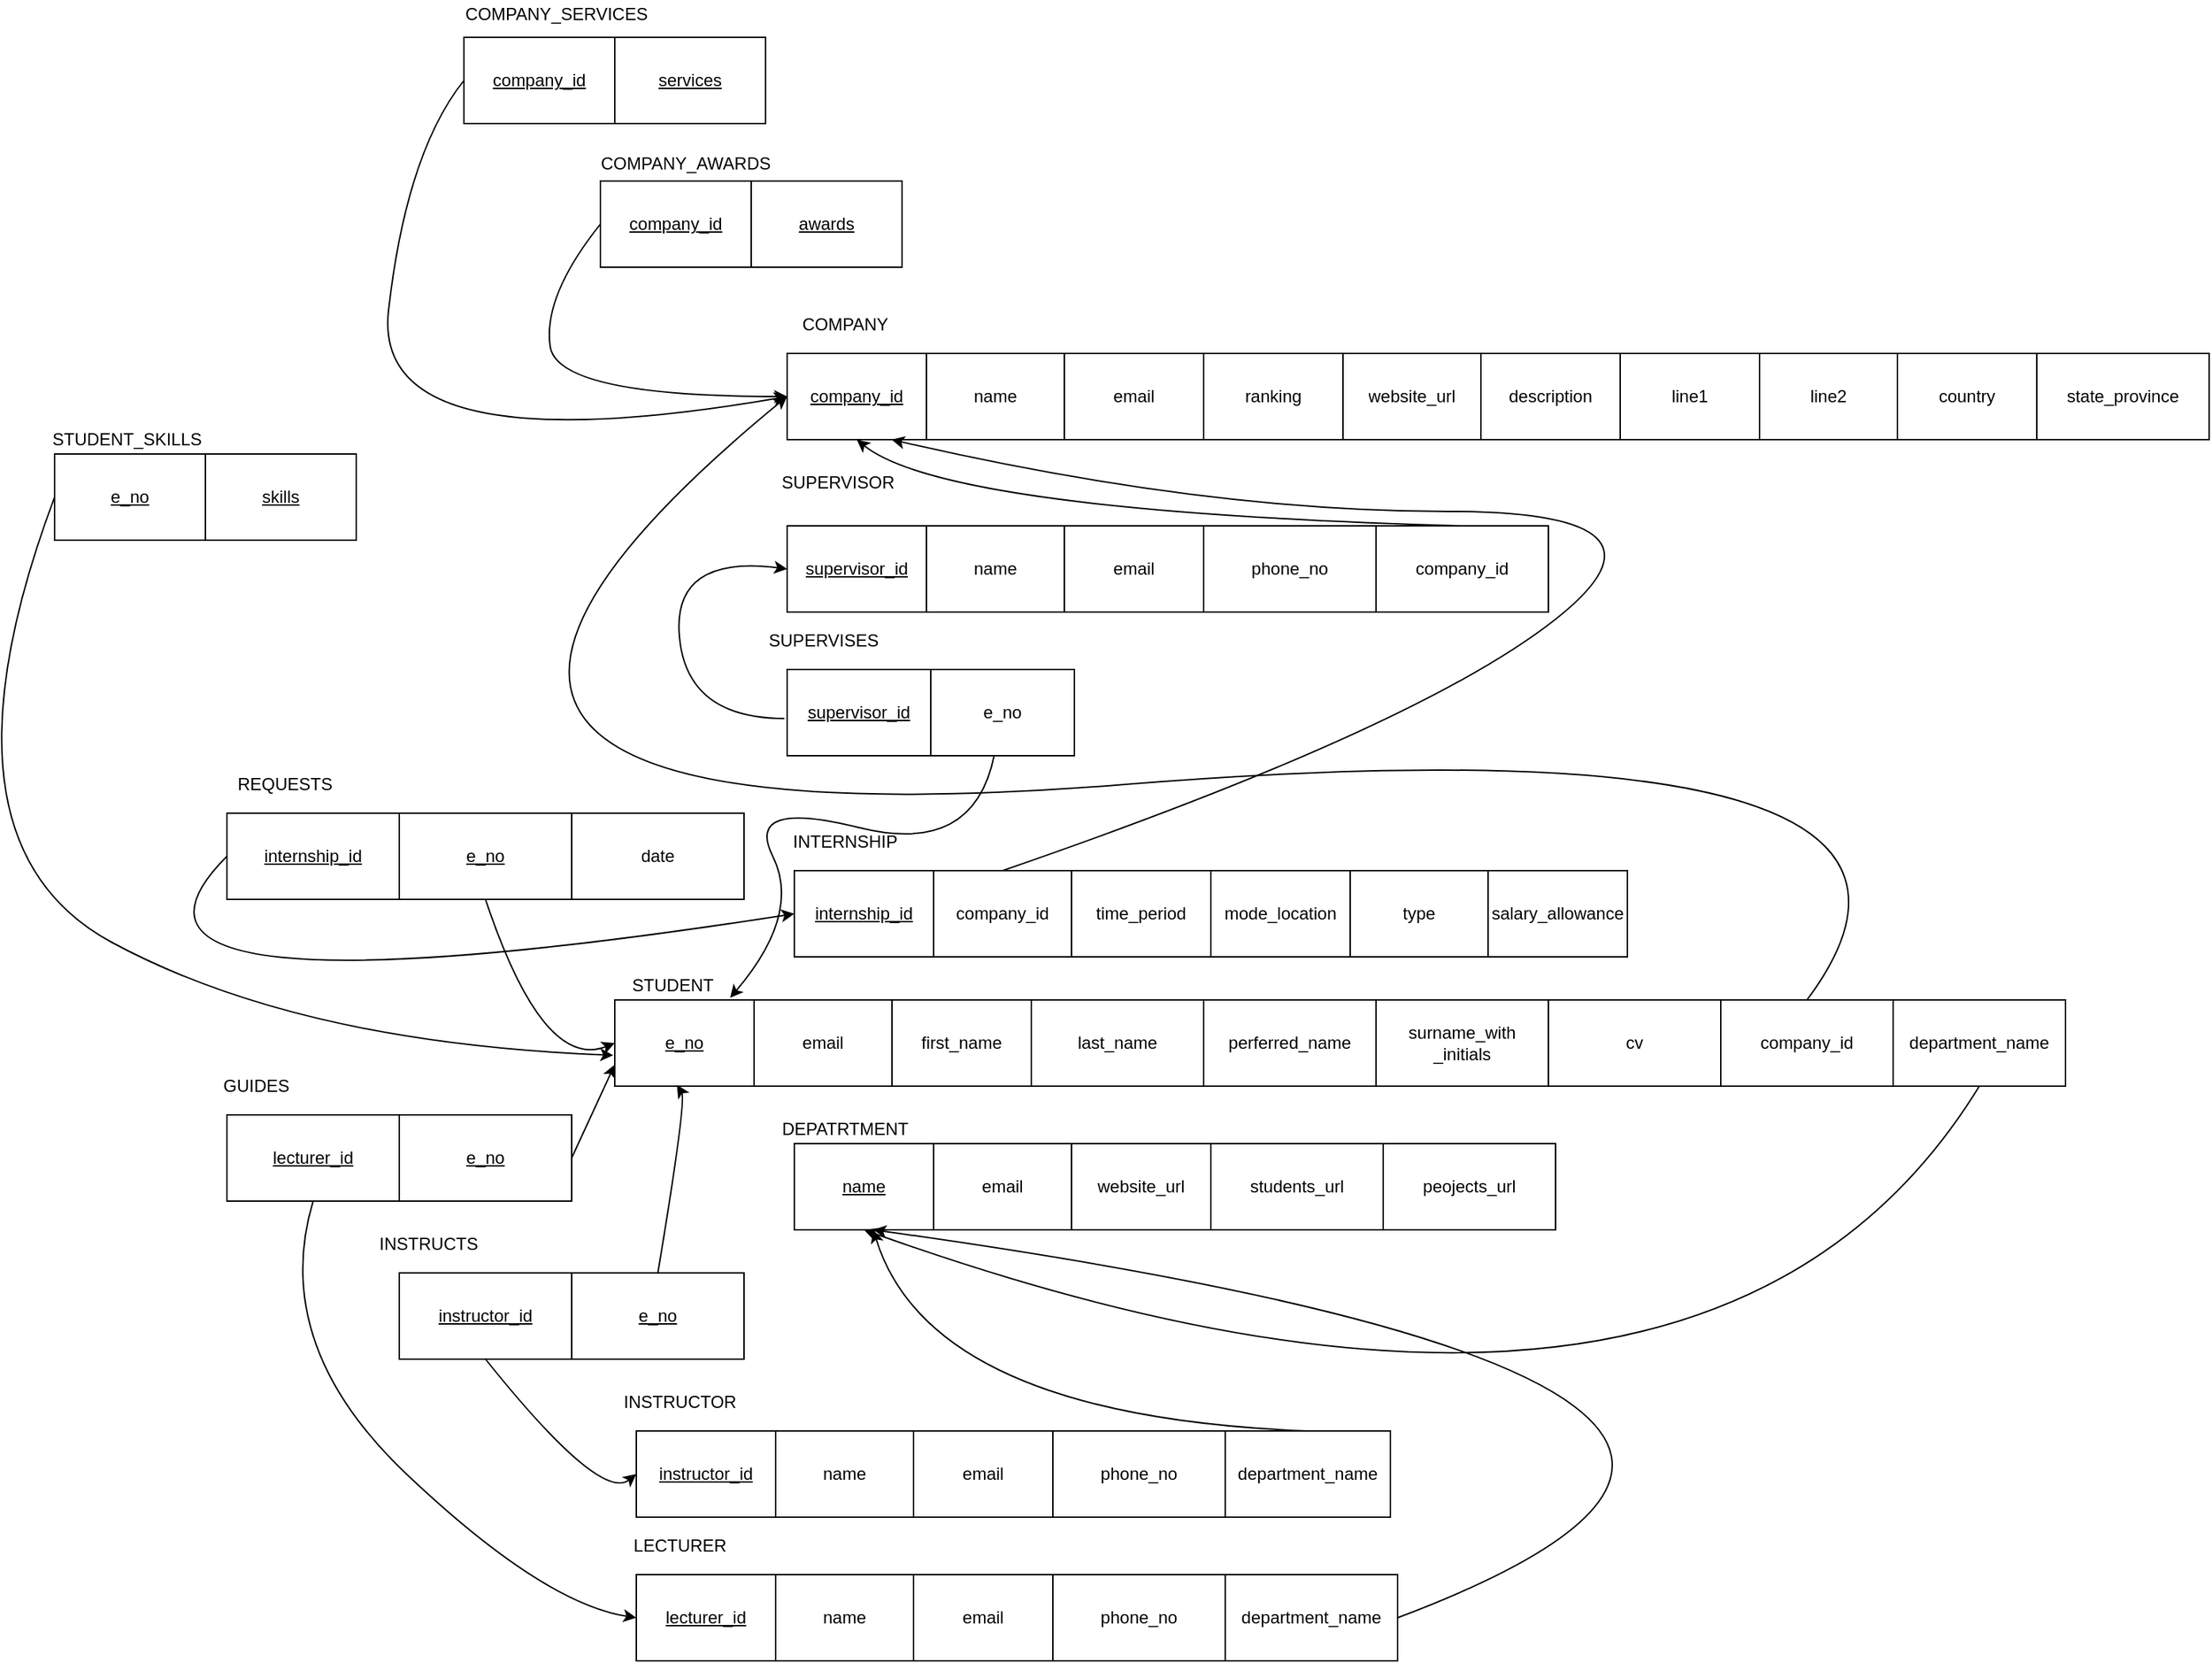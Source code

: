 <mxfile version="16.5.3" type="device"><diagram id="2vSzHOb-DJZTGT7Eplcl" name="Page-1"><mxGraphModel dx="2512" dy="1797" grid="1" gridSize="10" guides="1" tooltips="1" connect="1" arrows="1" fold="1" page="1" pageScale="1" pageWidth="850" pageHeight="1100" math="0" shadow="0"><root><mxCell id="0"/><mxCell id="1" parent="0"/><mxCell id="Qkki0KGhMG0Po0tDVVvY-167" value="" style="shape=table;html=1;whiteSpace=wrap;startSize=0;container=1;collapsible=0;childLayout=tableLayout;movable=1;resizable=1;rotatable=1;deletable=1;editable=1;connectable=1;" parent="1" vertex="1"><mxGeometry x="20" y="50" width="290" height="60" as="geometry"/></mxCell><mxCell id="Qkki0KGhMG0Po0tDVVvY-168" value="" style="shape=tableRow;horizontal=0;startSize=0;swimlaneHead=0;swimlaneBody=0;top=0;left=0;bottom=0;right=0;collapsible=0;dropTarget=0;fillColor=none;points=[[0,0.5],[1,0.5]];portConstraint=eastwest;movable=1;resizable=1;rotatable=1;deletable=1;editable=1;connectable=1;" parent="Qkki0KGhMG0Po0tDVVvY-167" vertex="1"><mxGeometry width="290" height="60" as="geometry"/></mxCell><mxCell id="Qkki0KGhMG0Po0tDVVvY-169" value="&lt;u&gt;company_id&lt;/u&gt;" style="shape=partialRectangle;html=1;whiteSpace=wrap;connectable=1;fillColor=none;top=0;left=0;bottom=0;right=0;overflow=hidden;movable=1;resizable=1;rotatable=1;deletable=1;editable=1;" parent="Qkki0KGhMG0Po0tDVVvY-168" vertex="1"><mxGeometry width="97" height="60" as="geometry"><mxRectangle width="97" height="60" as="alternateBounds"/></mxGeometry></mxCell><mxCell id="Qkki0KGhMG0Po0tDVVvY-170" value="name" style="shape=partialRectangle;html=1;whiteSpace=wrap;connectable=1;fillColor=none;top=0;left=0;bottom=0;right=0;overflow=hidden;movable=1;resizable=1;rotatable=1;deletable=1;editable=1;" parent="Qkki0KGhMG0Po0tDVVvY-168" vertex="1"><mxGeometry x="97" width="96" height="60" as="geometry"><mxRectangle width="96" height="60" as="alternateBounds"/></mxGeometry></mxCell><mxCell id="Qkki0KGhMG0Po0tDVVvY-171" value="email" style="shape=partialRectangle;html=1;whiteSpace=wrap;connectable=1;fillColor=none;top=0;left=0;bottom=0;right=0;overflow=hidden;movable=1;resizable=1;rotatable=1;deletable=1;editable=1;" parent="Qkki0KGhMG0Po0tDVVvY-168" vertex="1"><mxGeometry x="193" width="97" height="60" as="geometry"><mxRectangle width="97" height="60" as="alternateBounds"/></mxGeometry></mxCell><mxCell id="Qkki0KGhMG0Po0tDVVvY-180" value="" style="shape=table;html=1;whiteSpace=wrap;startSize=0;container=1;collapsible=0;childLayout=tableLayout;movable=1;resizable=1;rotatable=1;deletable=1;editable=1;connectable=1;" parent="1" vertex="1"><mxGeometry x="310" y="50" width="290" height="60" as="geometry"/></mxCell><mxCell id="Qkki0KGhMG0Po0tDVVvY-181" value="" style="shape=tableRow;horizontal=0;startSize=0;swimlaneHead=0;swimlaneBody=0;top=0;left=0;bottom=0;right=0;collapsible=0;dropTarget=0;fillColor=none;points=[[0,0.5],[1,0.5]];portConstraint=eastwest;movable=1;resizable=1;rotatable=1;deletable=1;editable=1;connectable=1;" parent="Qkki0KGhMG0Po0tDVVvY-180" vertex="1"><mxGeometry width="290" height="60" as="geometry"/></mxCell><mxCell id="Qkki0KGhMG0Po0tDVVvY-182" value="ranking" style="shape=partialRectangle;html=1;whiteSpace=wrap;connectable=1;fillColor=none;top=0;left=0;bottom=0;right=0;overflow=hidden;movable=1;resizable=1;rotatable=1;deletable=1;editable=1;" parent="Qkki0KGhMG0Po0tDVVvY-181" vertex="1"><mxGeometry width="97" height="60" as="geometry"><mxRectangle width="97" height="60" as="alternateBounds"/></mxGeometry></mxCell><mxCell id="Qkki0KGhMG0Po0tDVVvY-183" value="website_url" style="shape=partialRectangle;html=1;whiteSpace=wrap;connectable=1;fillColor=none;top=0;left=0;bottom=0;right=0;overflow=hidden;movable=1;resizable=1;rotatable=1;deletable=1;editable=1;" parent="Qkki0KGhMG0Po0tDVVvY-181" vertex="1"><mxGeometry x="97" width="96" height="60" as="geometry"><mxRectangle width="96" height="60" as="alternateBounds"/></mxGeometry></mxCell><mxCell id="Qkki0KGhMG0Po0tDVVvY-184" value="description" style="shape=partialRectangle;html=1;whiteSpace=wrap;connectable=1;fillColor=none;top=0;left=0;bottom=0;right=0;overflow=hidden;movable=1;resizable=1;rotatable=1;deletable=1;editable=1;" parent="Qkki0KGhMG0Po0tDVVvY-181" vertex="1"><mxGeometry x="193" width="97" height="60" as="geometry"><mxRectangle width="97" height="60" as="alternateBounds"/></mxGeometry></mxCell><mxCell id="Qkki0KGhMG0Po0tDVVvY-188" value="COMPANY" style="text;html=1;align=center;verticalAlign=middle;resizable=0;points=[];autosize=1;strokeColor=none;fillColor=none;" parent="1" vertex="1"><mxGeometry x="20" y="20" width="80" height="20" as="geometry"/></mxCell><mxCell id="Qkki0KGhMG0Po0tDVVvY-189" value="" style="shape=table;html=1;whiteSpace=wrap;startSize=0;container=1;collapsible=0;childLayout=tableLayout;movable=1;resizable=1;rotatable=1;deletable=1;editable=1;connectable=1;" parent="1" vertex="1"><mxGeometry x="600" y="50" width="290" height="60" as="geometry"/></mxCell><mxCell id="Qkki0KGhMG0Po0tDVVvY-190" value="" style="shape=tableRow;horizontal=0;startSize=0;swimlaneHead=0;swimlaneBody=0;top=0;left=0;bottom=0;right=0;collapsible=0;dropTarget=0;fillColor=none;points=[[0,0.5],[1,0.5]];portConstraint=eastwest;movable=1;resizable=1;rotatable=1;deletable=1;editable=1;connectable=1;" parent="Qkki0KGhMG0Po0tDVVvY-189" vertex="1"><mxGeometry width="290" height="60" as="geometry"/></mxCell><mxCell id="Qkki0KGhMG0Po0tDVVvY-191" value="line1" style="shape=partialRectangle;html=1;whiteSpace=wrap;connectable=1;fillColor=none;top=0;left=0;bottom=0;right=0;overflow=hidden;movable=1;resizable=1;rotatable=1;deletable=1;editable=1;" parent="Qkki0KGhMG0Po0tDVVvY-190" vertex="1"><mxGeometry width="97" height="60" as="geometry"><mxRectangle width="97" height="60" as="alternateBounds"/></mxGeometry></mxCell><mxCell id="Qkki0KGhMG0Po0tDVVvY-192" value="line2" style="shape=partialRectangle;html=1;whiteSpace=wrap;connectable=1;fillColor=none;top=0;left=0;bottom=0;right=0;overflow=hidden;movable=1;resizable=1;rotatable=1;deletable=1;editable=1;" parent="Qkki0KGhMG0Po0tDVVvY-190" vertex="1"><mxGeometry x="97" width="96" height="60" as="geometry"><mxRectangle width="96" height="60" as="alternateBounds"/></mxGeometry></mxCell><mxCell id="Qkki0KGhMG0Po0tDVVvY-193" value="country" style="shape=partialRectangle;html=1;whiteSpace=wrap;connectable=1;fillColor=none;top=0;left=0;bottom=0;right=0;overflow=hidden;movable=1;resizable=1;rotatable=1;deletable=1;editable=1;" parent="Qkki0KGhMG0Po0tDVVvY-190" vertex="1"><mxGeometry x="193" width="97" height="60" as="geometry"><mxRectangle width="97" height="60" as="alternateBounds"/></mxGeometry></mxCell><mxCell id="Qkki0KGhMG0Po0tDVVvY-194" value="state_province" style="rounded=0;whiteSpace=wrap;html=1;" parent="1" vertex="1"><mxGeometry x="890" y="50" width="120" height="60" as="geometry"/></mxCell><mxCell id="Qkki0KGhMG0Po0tDVVvY-195" value="SUPERVISOR" style="text;html=1;align=center;verticalAlign=middle;resizable=0;points=[];autosize=1;strokeColor=none;fillColor=none;" parent="1" vertex="1"><mxGeometry x="10" y="130" width="90" height="20" as="geometry"/></mxCell><mxCell id="Qkki0KGhMG0Po0tDVVvY-204" value="" style="shape=table;html=1;whiteSpace=wrap;startSize=0;container=1;collapsible=0;childLayout=tableLayout;movable=1;resizable=1;rotatable=1;deletable=1;editable=1;connectable=1;" parent="1" vertex="1"><mxGeometry x="20" y="170" width="290" height="60" as="geometry"/></mxCell><mxCell id="Qkki0KGhMG0Po0tDVVvY-205" value="" style="shape=tableRow;horizontal=0;startSize=0;swimlaneHead=0;swimlaneBody=0;top=0;left=0;bottom=0;right=0;collapsible=0;dropTarget=0;fillColor=none;points=[[0,0.5],[1,0.5]];portConstraint=eastwest;movable=1;resizable=1;rotatable=1;deletable=1;editable=1;connectable=1;" parent="Qkki0KGhMG0Po0tDVVvY-204" vertex="1"><mxGeometry width="290" height="60" as="geometry"/></mxCell><mxCell id="Qkki0KGhMG0Po0tDVVvY-206" value="&lt;u&gt;supervisor_id&lt;/u&gt;" style="shape=partialRectangle;html=1;whiteSpace=wrap;connectable=1;fillColor=none;top=0;left=0;bottom=0;right=0;overflow=hidden;movable=1;resizable=1;rotatable=1;deletable=1;editable=1;" parent="Qkki0KGhMG0Po0tDVVvY-205" vertex="1"><mxGeometry width="97" height="60" as="geometry"><mxRectangle width="97" height="60" as="alternateBounds"/></mxGeometry></mxCell><mxCell id="Qkki0KGhMG0Po0tDVVvY-207" value="name" style="shape=partialRectangle;html=1;whiteSpace=wrap;connectable=1;fillColor=none;top=0;left=0;bottom=0;right=0;overflow=hidden;movable=1;resizable=1;rotatable=1;deletable=1;editable=1;" parent="Qkki0KGhMG0Po0tDVVvY-205" vertex="1"><mxGeometry x="97" width="96" height="60" as="geometry"><mxRectangle width="96" height="60" as="alternateBounds"/></mxGeometry></mxCell><mxCell id="Qkki0KGhMG0Po0tDVVvY-208" value="email" style="shape=partialRectangle;html=1;whiteSpace=wrap;connectable=1;fillColor=none;top=0;left=0;bottom=0;right=0;overflow=hidden;movable=1;resizable=1;rotatable=1;deletable=1;editable=1;" parent="Qkki0KGhMG0Po0tDVVvY-205" vertex="1"><mxGeometry x="193" width="97" height="60" as="geometry"><mxRectangle width="97" height="60" as="alternateBounds"/></mxGeometry></mxCell><mxCell id="Qkki0KGhMG0Po0tDVVvY-214" value="phone_no" style="rounded=0;whiteSpace=wrap;html=1;" parent="1" vertex="1"><mxGeometry x="310" y="170" width="120" height="60" as="geometry"/></mxCell><mxCell id="Qkki0KGhMG0Po0tDVVvY-215" value="company_id" style="rounded=0;whiteSpace=wrap;html=1;" parent="1" vertex="1"><mxGeometry x="430" y="170" width="120" height="60" as="geometry"/></mxCell><mxCell id="Qkki0KGhMG0Po0tDVVvY-216" value="INTERNSHIP" style="text;html=1;align=center;verticalAlign=middle;resizable=0;points=[];autosize=1;strokeColor=none;fillColor=none;" parent="1" vertex="1"><mxGeometry x="15" y="380" width="90" height="20" as="geometry"/></mxCell><mxCell id="Qkki0KGhMG0Po0tDVVvY-222" value="" style="shape=table;html=1;whiteSpace=wrap;startSize=0;container=1;collapsible=0;childLayout=tableLayout;movable=1;resizable=1;rotatable=1;deletable=1;editable=1;connectable=1;" parent="1" vertex="1"><mxGeometry x="25" y="410" width="290" height="60" as="geometry"/></mxCell><mxCell id="Qkki0KGhMG0Po0tDVVvY-223" value="" style="shape=tableRow;horizontal=0;startSize=0;swimlaneHead=0;swimlaneBody=0;top=0;left=0;bottom=0;right=0;collapsible=0;dropTarget=0;fillColor=none;points=[[0,0.5],[1,0.5]];portConstraint=eastwest;movable=1;resizable=1;rotatable=1;deletable=1;editable=1;connectable=1;" parent="Qkki0KGhMG0Po0tDVVvY-222" vertex="1"><mxGeometry width="290" height="60" as="geometry"/></mxCell><mxCell id="Qkki0KGhMG0Po0tDVVvY-224" value="&lt;u&gt;internship_id&lt;/u&gt;" style="shape=partialRectangle;html=1;whiteSpace=wrap;connectable=1;fillColor=none;top=0;left=0;bottom=0;right=0;overflow=hidden;movable=1;resizable=1;rotatable=1;deletable=1;editable=1;" parent="Qkki0KGhMG0Po0tDVVvY-223" vertex="1"><mxGeometry width="97" height="60" as="geometry"><mxRectangle width="97" height="60" as="alternateBounds"/></mxGeometry></mxCell><mxCell id="Qkki0KGhMG0Po0tDVVvY-225" value="company_id" style="shape=partialRectangle;html=1;whiteSpace=wrap;connectable=1;fillColor=none;top=0;left=0;bottom=0;right=0;overflow=hidden;movable=1;resizable=1;rotatable=1;deletable=1;editable=1;" parent="Qkki0KGhMG0Po0tDVVvY-223" vertex="1"><mxGeometry x="97" width="96" height="60" as="geometry"><mxRectangle width="96" height="60" as="alternateBounds"/></mxGeometry></mxCell><mxCell id="Qkki0KGhMG0Po0tDVVvY-226" value="time_period" style="shape=partialRectangle;html=1;whiteSpace=wrap;connectable=1;fillColor=none;top=0;left=0;bottom=0;right=0;overflow=hidden;movable=1;resizable=1;rotatable=1;deletable=1;editable=1;" parent="Qkki0KGhMG0Po0tDVVvY-223" vertex="1"><mxGeometry x="193" width="97" height="60" as="geometry"><mxRectangle width="97" height="60" as="alternateBounds"/></mxGeometry></mxCell><mxCell id="Qkki0KGhMG0Po0tDVVvY-227" value="" style="shape=table;html=1;whiteSpace=wrap;startSize=0;container=1;collapsible=0;childLayout=tableLayout;movable=1;resizable=1;rotatable=1;deletable=1;editable=1;connectable=1;" parent="1" vertex="1"><mxGeometry x="315" y="410" width="290" height="60" as="geometry"/></mxCell><mxCell id="Qkki0KGhMG0Po0tDVVvY-228" value="" style="shape=tableRow;horizontal=0;startSize=0;swimlaneHead=0;swimlaneBody=0;top=0;left=0;bottom=0;right=0;collapsible=0;dropTarget=0;fillColor=none;points=[[0,0.5],[1,0.5]];portConstraint=eastwest;movable=1;resizable=1;rotatable=1;deletable=1;editable=1;connectable=1;" parent="Qkki0KGhMG0Po0tDVVvY-227" vertex="1"><mxGeometry width="290" height="60" as="geometry"/></mxCell><mxCell id="Qkki0KGhMG0Po0tDVVvY-229" value="mode_location" style="shape=partialRectangle;html=1;whiteSpace=wrap;connectable=1;fillColor=none;top=0;left=0;bottom=0;right=0;overflow=hidden;movable=1;resizable=1;rotatable=1;deletable=1;editable=1;" parent="Qkki0KGhMG0Po0tDVVvY-228" vertex="1"><mxGeometry width="97" height="60" as="geometry"><mxRectangle width="97" height="60" as="alternateBounds"/></mxGeometry></mxCell><mxCell id="Qkki0KGhMG0Po0tDVVvY-230" value="type" style="shape=partialRectangle;html=1;whiteSpace=wrap;connectable=1;fillColor=none;top=0;left=0;bottom=0;right=0;overflow=hidden;movable=1;resizable=1;rotatable=1;deletable=1;editable=1;" parent="Qkki0KGhMG0Po0tDVVvY-228" vertex="1"><mxGeometry x="97" width="96" height="60" as="geometry"><mxRectangle width="96" height="60" as="alternateBounds"/></mxGeometry></mxCell><mxCell id="Qkki0KGhMG0Po0tDVVvY-231" value="salary_allowance" style="shape=partialRectangle;html=1;whiteSpace=wrap;connectable=1;fillColor=none;top=0;left=0;bottom=0;right=0;overflow=hidden;movable=1;resizable=1;rotatable=1;deletable=1;editable=1;" parent="Qkki0KGhMG0Po0tDVVvY-228" vertex="1"><mxGeometry x="193" width="97" height="60" as="geometry"><mxRectangle width="97" height="60" as="alternateBounds"/></mxGeometry></mxCell><mxCell id="Qkki0KGhMG0Po0tDVVvY-232" value="STUDENT" style="text;html=1;align=center;verticalAlign=middle;resizable=0;points=[];autosize=1;strokeColor=none;fillColor=none;" parent="1" vertex="1"><mxGeometry x="-95" y="480" width="70" height="20" as="geometry"/></mxCell><mxCell id="Qkki0KGhMG0Po0tDVVvY-234" value="" style="shape=table;html=1;whiteSpace=wrap;startSize=0;container=1;collapsible=0;childLayout=tableLayout;movable=1;resizable=1;rotatable=1;deletable=1;editable=1;connectable=1;" parent="1" vertex="1"><mxGeometry x="-100" y="500" width="290" height="60" as="geometry"/></mxCell><mxCell id="Qkki0KGhMG0Po0tDVVvY-235" value="" style="shape=tableRow;horizontal=0;startSize=0;swimlaneHead=0;swimlaneBody=0;top=0;left=0;bottom=0;right=0;collapsible=0;dropTarget=0;fillColor=none;points=[[0,0.5],[1,0.5]];portConstraint=eastwest;movable=1;resizable=1;rotatable=1;deletable=1;editable=1;connectable=1;" parent="Qkki0KGhMG0Po0tDVVvY-234" vertex="1"><mxGeometry width="290" height="60" as="geometry"/></mxCell><mxCell id="Qkki0KGhMG0Po0tDVVvY-236" value="&lt;u&gt;e_no&lt;/u&gt;" style="shape=partialRectangle;html=1;whiteSpace=wrap;connectable=1;fillColor=none;top=0;left=0;bottom=0;right=0;overflow=hidden;movable=1;resizable=1;rotatable=1;deletable=1;editable=1;" parent="Qkki0KGhMG0Po0tDVVvY-235" vertex="1"><mxGeometry width="97" height="60" as="geometry"><mxRectangle width="97" height="60" as="alternateBounds"/></mxGeometry></mxCell><mxCell id="Qkki0KGhMG0Po0tDVVvY-237" value="email" style="shape=partialRectangle;html=1;whiteSpace=wrap;connectable=1;fillColor=none;top=0;left=0;bottom=0;right=0;overflow=hidden;movable=1;resizable=1;rotatable=1;deletable=1;editable=1;" parent="Qkki0KGhMG0Po0tDVVvY-235" vertex="1"><mxGeometry x="97" width="96" height="60" as="geometry"><mxRectangle width="96" height="60" as="alternateBounds"/></mxGeometry></mxCell><mxCell id="Qkki0KGhMG0Po0tDVVvY-238" value="first_name" style="shape=partialRectangle;html=1;whiteSpace=wrap;connectable=1;fillColor=none;top=0;left=0;bottom=0;right=0;overflow=hidden;movable=1;resizable=1;rotatable=1;deletable=1;editable=1;" parent="Qkki0KGhMG0Po0tDVVvY-235" vertex="1"><mxGeometry x="193" width="97" height="60" as="geometry"><mxRectangle width="97" height="60" as="alternateBounds"/></mxGeometry></mxCell><mxCell id="Qkki0KGhMG0Po0tDVVvY-245" value="last_name" style="rounded=0;whiteSpace=wrap;html=1;" parent="1" vertex="1"><mxGeometry x="190" y="500" width="120" height="60" as="geometry"/></mxCell><mxCell id="Qkki0KGhMG0Po0tDVVvY-246" value="perferred_name" style="rounded=0;whiteSpace=wrap;html=1;" parent="1" vertex="1"><mxGeometry x="310" y="500" width="120" height="60" as="geometry"/></mxCell><mxCell id="Qkki0KGhMG0Po0tDVVvY-247" value="surname_with&lt;br&gt;_initials" style="rounded=0;whiteSpace=wrap;html=1;" parent="1" vertex="1"><mxGeometry x="430" y="500" width="120" height="60" as="geometry"/></mxCell><mxCell id="Qkki0KGhMG0Po0tDVVvY-248" value="cv" style="rounded=0;whiteSpace=wrap;html=1;" parent="1" vertex="1"><mxGeometry x="550" y="500" width="120" height="60" as="geometry"/></mxCell><mxCell id="Qkki0KGhMG0Po0tDVVvY-249" value="DEPATRTMENT" style="text;html=1;align=center;verticalAlign=middle;resizable=0;points=[];autosize=1;strokeColor=none;fillColor=none;" parent="1" vertex="1"><mxGeometry x="10" y="580" width="100" height="20" as="geometry"/></mxCell><mxCell id="Qkki0KGhMG0Po0tDVVvY-250" value="" style="shape=table;html=1;whiteSpace=wrap;startSize=0;container=1;collapsible=0;childLayout=tableLayout;movable=1;resizable=1;rotatable=1;deletable=1;editable=1;connectable=1;" parent="1" vertex="1"><mxGeometry x="25" y="600" width="290" height="60" as="geometry"/></mxCell><mxCell id="Qkki0KGhMG0Po0tDVVvY-251" value="" style="shape=tableRow;horizontal=0;startSize=0;swimlaneHead=0;swimlaneBody=0;top=0;left=0;bottom=0;right=0;collapsible=0;dropTarget=0;fillColor=none;points=[[0,0.5],[1,0.5]];portConstraint=eastwest;movable=1;resizable=1;rotatable=1;deletable=1;editable=1;connectable=1;" parent="Qkki0KGhMG0Po0tDVVvY-250" vertex="1"><mxGeometry width="290" height="60" as="geometry"/></mxCell><mxCell id="Qkki0KGhMG0Po0tDVVvY-252" value="&lt;u&gt;name&lt;/u&gt;" style="shape=partialRectangle;html=1;whiteSpace=wrap;connectable=1;fillColor=none;top=0;left=0;bottom=0;right=0;overflow=hidden;movable=1;resizable=1;rotatable=1;deletable=1;editable=1;" parent="Qkki0KGhMG0Po0tDVVvY-251" vertex="1"><mxGeometry width="97" height="60" as="geometry"><mxRectangle width="97" height="60" as="alternateBounds"/></mxGeometry></mxCell><mxCell id="Qkki0KGhMG0Po0tDVVvY-253" value="email" style="shape=partialRectangle;html=1;whiteSpace=wrap;connectable=1;fillColor=none;top=0;left=0;bottom=0;right=0;overflow=hidden;movable=1;resizable=1;rotatable=1;deletable=1;editable=1;" parent="Qkki0KGhMG0Po0tDVVvY-251" vertex="1"><mxGeometry x="97" width="96" height="60" as="geometry"><mxRectangle width="96" height="60" as="alternateBounds"/></mxGeometry></mxCell><mxCell id="Qkki0KGhMG0Po0tDVVvY-254" value="website_url" style="shape=partialRectangle;html=1;whiteSpace=wrap;connectable=1;fillColor=none;top=0;left=0;bottom=0;right=0;overflow=hidden;movable=1;resizable=1;rotatable=1;deletable=1;editable=1;" parent="Qkki0KGhMG0Po0tDVVvY-251" vertex="1"><mxGeometry x="193" width="97" height="60" as="geometry"><mxRectangle width="97" height="60" as="alternateBounds"/></mxGeometry></mxCell><mxCell id="Qkki0KGhMG0Po0tDVVvY-257" value="INSTRUCTOR" style="text;html=1;align=center;verticalAlign=middle;resizable=0;points=[];autosize=1;strokeColor=none;fillColor=none;" parent="1" vertex="1"><mxGeometry x="-100" y="770" width="90" height="20" as="geometry"/></mxCell><mxCell id="Qkki0KGhMG0Po0tDVVvY-258" value="" style="shape=table;html=1;whiteSpace=wrap;startSize=0;container=1;collapsible=0;childLayout=tableLayout;movable=1;resizable=1;rotatable=1;deletable=1;editable=1;connectable=1;" parent="1" vertex="1"><mxGeometry x="-85" y="800" width="290" height="60" as="geometry"/></mxCell><mxCell id="Qkki0KGhMG0Po0tDVVvY-259" value="" style="shape=tableRow;horizontal=0;startSize=0;swimlaneHead=0;swimlaneBody=0;top=0;left=0;bottom=0;right=0;collapsible=0;dropTarget=0;fillColor=none;points=[[0,0.5],[1,0.5]];portConstraint=eastwest;movable=1;resizable=1;rotatable=1;deletable=1;editable=1;connectable=1;" parent="Qkki0KGhMG0Po0tDVVvY-258" vertex="1"><mxGeometry width="290" height="60" as="geometry"/></mxCell><mxCell id="Qkki0KGhMG0Po0tDVVvY-260" value="&lt;u&gt;instructor_id&lt;/u&gt;" style="shape=partialRectangle;html=1;whiteSpace=wrap;connectable=1;fillColor=none;top=0;left=0;bottom=0;right=0;overflow=hidden;movable=1;resizable=1;rotatable=1;deletable=1;editable=1;" parent="Qkki0KGhMG0Po0tDVVvY-259" vertex="1"><mxGeometry width="97" height="60" as="geometry"><mxRectangle width="97" height="60" as="alternateBounds"/></mxGeometry></mxCell><mxCell id="Qkki0KGhMG0Po0tDVVvY-261" value="name" style="shape=partialRectangle;html=1;whiteSpace=wrap;connectable=1;fillColor=none;top=0;left=0;bottom=0;right=0;overflow=hidden;movable=1;resizable=1;rotatable=1;deletable=1;editable=1;" parent="Qkki0KGhMG0Po0tDVVvY-259" vertex="1"><mxGeometry x="97" width="96" height="60" as="geometry"><mxRectangle width="96" height="60" as="alternateBounds"/></mxGeometry></mxCell><mxCell id="Qkki0KGhMG0Po0tDVVvY-262" value="email" style="shape=partialRectangle;html=1;whiteSpace=wrap;connectable=1;fillColor=none;top=0;left=0;bottom=0;right=0;overflow=hidden;movable=1;resizable=1;rotatable=1;deletable=1;editable=1;" parent="Qkki0KGhMG0Po0tDVVvY-259" vertex="1"><mxGeometry x="193" width="97" height="60" as="geometry"><mxRectangle width="97" height="60" as="alternateBounds"/></mxGeometry></mxCell><mxCell id="Qkki0KGhMG0Po0tDVVvY-263" value="students_url" style="rounded=0;whiteSpace=wrap;html=1;" parent="1" vertex="1"><mxGeometry x="315" y="600" width="120" height="60" as="geometry"/></mxCell><mxCell id="Qkki0KGhMG0Po0tDVVvY-264" value="peojects_url" style="rounded=0;whiteSpace=wrap;html=1;" parent="1" vertex="1"><mxGeometry x="435" y="600" width="120" height="60" as="geometry"/></mxCell><mxCell id="Qkki0KGhMG0Po0tDVVvY-265" value="phone_no" style="rounded=0;whiteSpace=wrap;html=1;" parent="1" vertex="1"><mxGeometry x="205" y="800" width="120" height="60" as="geometry"/></mxCell><mxCell id="Qkki0KGhMG0Po0tDVVvY-266" value="LECTURER" style="text;html=1;align=center;verticalAlign=middle;resizable=0;points=[];autosize=1;strokeColor=none;fillColor=none;" parent="1" vertex="1"><mxGeometry x="-95" y="870" width="80" height="20" as="geometry"/></mxCell><mxCell id="Qkki0KGhMG0Po0tDVVvY-267" value="" style="shape=table;html=1;whiteSpace=wrap;startSize=0;container=1;collapsible=0;childLayout=tableLayout;movable=1;resizable=1;rotatable=1;deletable=1;editable=1;connectable=1;" parent="1" vertex="1"><mxGeometry x="-85" y="900" width="290" height="60" as="geometry"/></mxCell><mxCell id="Qkki0KGhMG0Po0tDVVvY-268" value="" style="shape=tableRow;horizontal=0;startSize=0;swimlaneHead=0;swimlaneBody=0;top=0;left=0;bottom=0;right=0;collapsible=0;dropTarget=0;fillColor=none;points=[[0,0.5],[1,0.5]];portConstraint=eastwest;movable=1;resizable=1;rotatable=1;deletable=1;editable=1;connectable=1;" parent="Qkki0KGhMG0Po0tDVVvY-267" vertex="1"><mxGeometry width="290" height="60" as="geometry"/></mxCell><mxCell id="Qkki0KGhMG0Po0tDVVvY-269" value="&lt;u&gt;lecturer_id&lt;/u&gt;" style="shape=partialRectangle;html=1;whiteSpace=wrap;connectable=1;fillColor=none;top=0;left=0;bottom=0;right=0;overflow=hidden;movable=1;resizable=1;rotatable=1;deletable=1;editable=1;" parent="Qkki0KGhMG0Po0tDVVvY-268" vertex="1"><mxGeometry width="97" height="60" as="geometry"><mxRectangle width="97" height="60" as="alternateBounds"/></mxGeometry></mxCell><mxCell id="Qkki0KGhMG0Po0tDVVvY-270" value="name" style="shape=partialRectangle;html=1;whiteSpace=wrap;connectable=1;fillColor=none;top=0;left=0;bottom=0;right=0;overflow=hidden;movable=1;resizable=1;rotatable=1;deletable=1;editable=1;" parent="Qkki0KGhMG0Po0tDVVvY-268" vertex="1"><mxGeometry x="97" width="96" height="60" as="geometry"><mxRectangle width="96" height="60" as="alternateBounds"/></mxGeometry></mxCell><mxCell id="Qkki0KGhMG0Po0tDVVvY-271" value="email" style="shape=partialRectangle;html=1;whiteSpace=wrap;connectable=1;fillColor=none;top=0;left=0;bottom=0;right=0;overflow=hidden;movable=1;resizable=1;rotatable=1;deletable=1;editable=1;" parent="Qkki0KGhMG0Po0tDVVvY-268" vertex="1"><mxGeometry x="193" width="97" height="60" as="geometry"><mxRectangle width="97" height="60" as="alternateBounds"/></mxGeometry></mxCell><mxCell id="Qkki0KGhMG0Po0tDVVvY-272" value="phone_no" style="rounded=0;whiteSpace=wrap;html=1;" parent="1" vertex="1"><mxGeometry x="205" y="900" width="120" height="60" as="geometry"/></mxCell><mxCell id="Qkki0KGhMG0Po0tDVVvY-273" value="" style="curved=1;endArrow=classic;html=1;rounded=0;exitX=0.5;exitY=0;exitDx=0;exitDy=0;entryX=0.5;entryY=1;entryDx=0;entryDy=0;" parent="1" source="Qkki0KGhMG0Po0tDVVvY-215" target="Qkki0KGhMG0Po0tDVVvY-169" edge="1"><mxGeometry width="50" height="50" relative="1" as="geometry"><mxPoint x="310" y="290" as="sourcePoint"/><mxPoint x="360" y="240" as="targetPoint"/><Array as="points"><mxPoint x="130" y="160"/></Array></mxGeometry></mxCell><mxCell id="Qkki0KGhMG0Po0tDVVvY-277" value="SUPERVISES" style="text;html=1;align=center;verticalAlign=middle;resizable=0;points=[];autosize=1;strokeColor=none;fillColor=none;" parent="1" vertex="1"><mxGeometry y="240" width="90" height="20" as="geometry"/></mxCell><mxCell id="Qkki0KGhMG0Po0tDVVvY-283" value="&lt;u&gt;supervisor_id&lt;/u&gt;" style="rounded=0;whiteSpace=wrap;html=1;" parent="1" vertex="1"><mxGeometry x="20" y="270" width="100" height="60" as="geometry"/></mxCell><mxCell id="Qkki0KGhMG0Po0tDVVvY-284" value="e_no" style="rounded=0;whiteSpace=wrap;html=1;" parent="1" vertex="1"><mxGeometry x="120" y="270" width="100" height="60" as="geometry"/></mxCell><mxCell id="Qkki0KGhMG0Po0tDVVvY-287" value="" style="curved=1;endArrow=classic;html=1;rounded=0;exitX=-0.019;exitY=0.569;exitDx=0;exitDy=0;exitPerimeter=0;entryX=0;entryY=0.5;entryDx=0;entryDy=0;" parent="1" source="Qkki0KGhMG0Po0tDVVvY-283" target="Qkki0KGhMG0Po0tDVVvY-206" edge="1"><mxGeometry width="50" height="50" relative="1" as="geometry"><mxPoint x="168.8" y="340.42" as="sourcePoint"/><mxPoint x="35" y="550" as="targetPoint"/><Array as="points"><mxPoint x="-50" y="304"/><mxPoint x="-60" y="190"/></Array></mxGeometry></mxCell><mxCell id="Qkki0KGhMG0Po0tDVVvY-293" value="company_id" style="rounded=0;whiteSpace=wrap;html=1;" parent="1" vertex="1"><mxGeometry x="670" y="500" width="120" height="60" as="geometry"/></mxCell><mxCell id="Qkki0KGhMG0Po0tDVVvY-294" value="" style="curved=1;endArrow=classic;html=1;rounded=0;exitX=0.5;exitY=0;exitDx=0;exitDy=0;entryX=0;entryY=0.5;entryDx=0;entryDy=0;" parent="1" source="Qkki0KGhMG0Po0tDVVvY-293" target="Qkki0KGhMG0Po0tDVVvY-169" edge="1"><mxGeometry width="50" height="50" relative="1" as="geometry"><mxPoint x="420" y="510" as="sourcePoint"/><mxPoint y="360" as="targetPoint"/><Array as="points"><mxPoint x="880" y="300"/><mxPoint x="-370" y="400"/></Array></mxGeometry></mxCell><mxCell id="Qkki0KGhMG0Po0tDVVvY-295" value="REQUESTS" style="text;html=1;align=center;verticalAlign=middle;resizable=0;points=[];autosize=1;strokeColor=none;fillColor=none;" parent="1" vertex="1"><mxGeometry x="-370" y="340" width="80" height="20" as="geometry"/></mxCell><mxCell id="Qkki0KGhMG0Po0tDVVvY-296" value="&lt;u&gt;internship_id&lt;/u&gt;" style="rounded=0;whiteSpace=wrap;html=1;" parent="1" vertex="1"><mxGeometry x="-370" y="370" width="120" height="60" as="geometry"/></mxCell><mxCell id="Qkki0KGhMG0Po0tDVVvY-298" value="&lt;u&gt;e_no&lt;/u&gt;" style="rounded=0;whiteSpace=wrap;html=1;" parent="1" vertex="1"><mxGeometry x="-250" y="370" width="120" height="60" as="geometry"/></mxCell><mxCell id="Qkki0KGhMG0Po0tDVVvY-299" value="date" style="rounded=0;whiteSpace=wrap;html=1;" parent="1" vertex="1"><mxGeometry x="-130" y="370" width="120" height="60" as="geometry"/></mxCell><mxCell id="Qkki0KGhMG0Po0tDVVvY-301" value="" style="curved=1;endArrow=classic;html=1;rounded=0;exitX=0;exitY=0.5;exitDx=0;exitDy=0;entryX=0;entryY=0.5;entryDx=0;entryDy=0;" parent="1" source="Qkki0KGhMG0Po0tDVVvY-296" target="Qkki0KGhMG0Po0tDVVvY-224" edge="1"><mxGeometry width="50" height="50" relative="1" as="geometry"><mxPoint x="-210" y="400" as="sourcePoint"/><mxPoint x="-160" y="350" as="targetPoint"/><Array as="points"><mxPoint x="-490" y="520"/></Array></mxGeometry></mxCell><mxCell id="Qkki0KGhMG0Po0tDVVvY-302" value="" style="curved=1;endArrow=classic;html=1;rounded=0;exitX=0.5;exitY=1;exitDx=0;exitDy=0;entryX=0;entryY=0.5;entryDx=0;entryDy=0;" parent="1" source="Qkki0KGhMG0Po0tDVVvY-298" target="Qkki0KGhMG0Po0tDVVvY-236" edge="1"><mxGeometry width="50" height="50" relative="1" as="geometry"><mxPoint x="-90" y="400" as="sourcePoint"/><mxPoint x="-40" y="350" as="targetPoint"/><Array as="points"><mxPoint x="-150" y="550"/></Array></mxGeometry></mxCell><mxCell id="Qkki0KGhMG0Po0tDVVvY-303" value="GUIDES" style="text;html=1;align=center;verticalAlign=middle;resizable=0;points=[];autosize=1;strokeColor=none;fillColor=none;" parent="1" vertex="1"><mxGeometry x="-380" y="550" width="60" height="20" as="geometry"/></mxCell><mxCell id="Qkki0KGhMG0Po0tDVVvY-304" value="&lt;u&gt;lecturer_id&lt;/u&gt;" style="rounded=0;whiteSpace=wrap;html=1;" parent="1" vertex="1"><mxGeometry x="-370" y="580" width="120" height="60" as="geometry"/></mxCell><mxCell id="Qkki0KGhMG0Po0tDVVvY-305" value="&lt;u&gt;e_no&lt;/u&gt;" style="rounded=0;whiteSpace=wrap;html=1;" parent="1" vertex="1"><mxGeometry x="-250" y="580" width="120" height="60" as="geometry"/></mxCell><mxCell id="Qkki0KGhMG0Po0tDVVvY-306" value="" style="curved=1;endArrow=classic;html=1;rounded=0;exitX=0.5;exitY=1;exitDx=0;exitDy=0;entryX=0;entryY=0.5;entryDx=0;entryDy=0;" parent="1" source="Qkki0KGhMG0Po0tDVVvY-304" target="Qkki0KGhMG0Po0tDVVvY-269" edge="1"><mxGeometry width="50" height="50" relative="1" as="geometry"><mxPoint x="-90" y="620" as="sourcePoint"/><mxPoint x="-40" y="570" as="targetPoint"/><Array as="points"><mxPoint x="-340" y="740"/><mxPoint x="-150" y="920"/></Array></mxGeometry></mxCell><mxCell id="Qkki0KGhMG0Po0tDVVvY-307" value="" style="curved=1;endArrow=classic;html=1;rounded=0;exitX=1;exitY=0.5;exitDx=0;exitDy=0;entryX=0;entryY=0.75;entryDx=0;entryDy=0;" parent="1" source="Qkki0KGhMG0Po0tDVVvY-305" target="Qkki0KGhMG0Po0tDVVvY-234" edge="1"><mxGeometry width="50" height="50" relative="1" as="geometry"><mxPoint x="-30" y="580" as="sourcePoint"/><mxPoint x="20" y="530" as="targetPoint"/></mxGeometry></mxCell><mxCell id="Qkki0KGhMG0Po0tDVVvY-308" value="INSTRUCTS" style="text;html=1;align=center;verticalAlign=middle;resizable=0;points=[];autosize=1;strokeColor=none;fillColor=none;" parent="1" vertex="1"><mxGeometry x="-270" y="660" width="80" height="20" as="geometry"/></mxCell><mxCell id="Qkki0KGhMG0Po0tDVVvY-309" value="&lt;u&gt;instructor_id&lt;/u&gt;" style="rounded=0;whiteSpace=wrap;html=1;" parent="1" vertex="1"><mxGeometry x="-250" y="690" width="120" height="60" as="geometry"/></mxCell><mxCell id="Qkki0KGhMG0Po0tDVVvY-310" value="&lt;u&gt;e_no&lt;/u&gt;" style="rounded=0;whiteSpace=wrap;html=1;" parent="1" vertex="1"><mxGeometry x="-130" y="690" width="120" height="60" as="geometry"/></mxCell><mxCell id="Qkki0KGhMG0Po0tDVVvY-311" value="" style="curved=1;endArrow=classic;html=1;rounded=0;exitX=1;exitY=0.5;exitDx=0;exitDy=0;entryX=0;entryY=0.5;entryDx=0;entryDy=0;" parent="1" target="Qkki0KGhMG0Po0tDVVvY-260" edge="1"><mxGeometry width="50" height="50" relative="1" as="geometry"><mxPoint x="-190" y="750" as="sourcePoint"/><mxPoint x="-35" y="695" as="targetPoint"/><Array as="points"><mxPoint x="-110" y="850"/></Array></mxGeometry></mxCell><mxCell id="Qkki0KGhMG0Po0tDVVvY-312" value="" style="curved=1;endArrow=classic;html=1;rounded=0;exitX=0.5;exitY=0;exitDx=0;exitDy=0;entryX=0.446;entryY=0.985;entryDx=0;entryDy=0;entryPerimeter=0;" parent="1" source="Qkki0KGhMG0Po0tDVVvY-310" target="Qkki0KGhMG0Po0tDVVvY-236" edge="1"><mxGeometry width="50" height="50" relative="1" as="geometry"><mxPoint x="-50" y="620" as="sourcePoint"/><mxPoint y="570" as="targetPoint"/><Array as="points"><mxPoint x="-50" y="570"/></Array></mxGeometry></mxCell><mxCell id="Qkki0KGhMG0Po0tDVVvY-313" value="department_name" style="rounded=0;whiteSpace=wrap;html=1;" parent="1" vertex="1"><mxGeometry x="790" y="500" width="120" height="60" as="geometry"/></mxCell><mxCell id="Qkki0KGhMG0Po0tDVVvY-316" value="" style="curved=1;endArrow=classic;html=1;rounded=0;exitX=0.5;exitY=1;exitDx=0;exitDy=0;entryX=0.5;entryY=1;entryDx=0;entryDy=0;" parent="1" source="Qkki0KGhMG0Po0tDVVvY-313" target="Qkki0KGhMG0Po0tDVVvY-252" edge="1"><mxGeometry width="50" height="50" relative="1" as="geometry"><mxPoint x="790" y="660" as="sourcePoint"/><mxPoint x="660" y="630" as="targetPoint"/><Array as="points"><mxPoint x="660" y="870"/></Array></mxGeometry></mxCell><mxCell id="Qkki0KGhMG0Po0tDVVvY-318" value="department_name" style="rounded=0;whiteSpace=wrap;html=1;" parent="1" vertex="1"><mxGeometry x="325" y="800" width="115" height="60" as="geometry"/></mxCell><mxCell id="Qkki0KGhMG0Po0tDVVvY-319" value="department_name" style="rounded=0;whiteSpace=wrap;html=1;" parent="1" vertex="1"><mxGeometry x="325" y="900" width="120" height="60" as="geometry"/></mxCell><mxCell id="Qkki0KGhMG0Po0tDVVvY-320" value="" style="curved=1;endArrow=classic;html=1;rounded=0;exitX=0.5;exitY=0;exitDx=0;exitDy=0;" parent="1" source="Qkki0KGhMG0Po0tDVVvY-318" edge="1"><mxGeometry width="50" height="50" relative="1" as="geometry"><mxPoint x="510" y="820" as="sourcePoint"/><mxPoint x="80" y="660" as="targetPoint"/><Array as="points"><mxPoint x="120" y="790"/></Array></mxGeometry></mxCell><mxCell id="Qkki0KGhMG0Po0tDVVvY-323" value="" style="curved=1;endArrow=classic;html=1;rounded=0;exitX=1;exitY=0.5;exitDx=0;exitDy=0;" parent="1" source="Qkki0KGhMG0Po0tDVVvY-319" edge="1"><mxGeometry width="50" height="50" relative="1" as="geometry"><mxPoint x="470" y="800" as="sourcePoint"/><mxPoint x="80" y="660" as="targetPoint"/><Array as="points"><mxPoint x="870" y="770"/></Array></mxGeometry></mxCell><mxCell id="gEvy5Vd7usZa5ynvZ6td-1" value="COMPANY_AWARDS" style="text;html=1;align=center;verticalAlign=middle;resizable=0;points=[];autosize=1;strokeColor=none;fillColor=none;" parent="1" vertex="1"><mxGeometry x="-116" y="-92" width="130" height="20" as="geometry"/></mxCell><mxCell id="gEvy5Vd7usZa5ynvZ6td-8" value="" style="curved=1;endArrow=classic;html=1;rounded=0;exitX=0;exitY=0.5;exitDx=0;exitDy=0;entryX=0;entryY=0.5;entryDx=0;entryDy=0;" parent="1" target="Qkki0KGhMG0Po0tDVVvY-167" edge="1"><mxGeometry width="50" height="50" relative="1" as="geometry"><mxPoint x="-110" y="-40" as="sourcePoint"/><mxPoint x="170" y="-50" as="targetPoint"/><Array as="points"><mxPoint x="-150" y="10"/><mxPoint x="-140" y="80"/></Array></mxGeometry></mxCell><mxCell id="gEvy5Vd7usZa5ynvZ6td-9" value="COMPANY_SERVICES" style="text;html=1;align=center;verticalAlign=middle;resizable=0;points=[];autosize=1;strokeColor=none;fillColor=none;" parent="1" vertex="1"><mxGeometry x="-211" y="-196" width="140" height="20" as="geometry"/></mxCell><mxCell id="gEvy5Vd7usZa5ynvZ6td-16" value="" style="curved=1;endArrow=classic;html=1;rounded=0;exitX=0;exitY=0.5;exitDx=0;exitDy=0;" parent="1" edge="1"><mxGeometry width="50" height="50" relative="1" as="geometry"><mxPoint x="-205" y="-140" as="sourcePoint"/><mxPoint x="20" y="80" as="targetPoint"/><Array as="points"><mxPoint x="-245" y="-90"/><mxPoint x="-270" y="130"/></Array></mxGeometry></mxCell><mxCell id="gEvy5Vd7usZa5ynvZ6td-17" value="STUDENT_SKILLS" style="text;html=1;align=center;verticalAlign=middle;resizable=0;points=[];autosize=1;strokeColor=none;fillColor=none;" parent="1" vertex="1"><mxGeometry x="-500" y="100" width="120" height="20" as="geometry"/></mxCell><mxCell id="gEvy5Vd7usZa5ynvZ6td-24" value="" style="curved=1;endArrow=classic;html=1;rounded=0;exitX=0;exitY=0.5;exitDx=0;exitDy=0;entryX=-0.011;entryY=0.641;entryDx=0;entryDy=0;entryPerimeter=0;" parent="1" target="Qkki0KGhMG0Po0tDVVvY-236" edge="1"><mxGeometry width="50" height="50" relative="1" as="geometry"><mxPoint x="-490" y="150" as="sourcePoint"/><mxPoint x="-120" y="160" as="targetPoint"/><Array as="points"><mxPoint x="-580" y="390"/><mxPoint x="-320" y="530"/></Array></mxGeometry></mxCell><mxCell id="vz6u8upB1VQeeLvz9fYT-2" value="" style="group" parent="1" vertex="1" connectable="0"><mxGeometry x="-205" y="-170" width="210" height="60" as="geometry"/></mxCell><mxCell id="gEvy5Vd7usZa5ynvZ6td-15" value="&lt;u&gt;company_id&lt;/u&gt;" style="rounded=0;whiteSpace=wrap;html=1;" parent="vz6u8upB1VQeeLvz9fYT-2" vertex="1"><mxGeometry width="105" height="60" as="geometry"/></mxCell><mxCell id="vz6u8upB1VQeeLvz9fYT-1" value="&lt;u&gt;services&lt;/u&gt;" style="rounded=0;whiteSpace=wrap;html=1;" parent="vz6u8upB1VQeeLvz9fYT-2" vertex="1"><mxGeometry x="105" width="105" height="60" as="geometry"/></mxCell><mxCell id="vz6u8upB1VQeeLvz9fYT-3" value="" style="group" parent="1" vertex="1" connectable="0"><mxGeometry x="-110" y="-70" width="210" height="60" as="geometry"/></mxCell><mxCell id="vz6u8upB1VQeeLvz9fYT-4" value="&lt;u&gt;company_id&lt;/u&gt;" style="rounded=0;whiteSpace=wrap;html=1;" parent="vz6u8upB1VQeeLvz9fYT-3" vertex="1"><mxGeometry width="105" height="60" as="geometry"/></mxCell><mxCell id="vz6u8upB1VQeeLvz9fYT-5" value="&lt;u&gt;awards&lt;/u&gt;" style="rounded=0;whiteSpace=wrap;html=1;" parent="vz6u8upB1VQeeLvz9fYT-3" vertex="1"><mxGeometry x="105" width="105" height="60" as="geometry"/></mxCell><mxCell id="vz6u8upB1VQeeLvz9fYT-12" value="" style="group" parent="1" vertex="1" connectable="0"><mxGeometry x="-490" y="120" width="210" height="60" as="geometry"/></mxCell><mxCell id="vz6u8upB1VQeeLvz9fYT-13" value="&lt;u&gt;e_no&lt;/u&gt;" style="rounded=0;whiteSpace=wrap;html=1;" parent="vz6u8upB1VQeeLvz9fYT-12" vertex="1"><mxGeometry width="105" height="60" as="geometry"/></mxCell><mxCell id="vz6u8upB1VQeeLvz9fYT-14" value="&lt;u&gt;skills&lt;/u&gt;" style="rounded=0;whiteSpace=wrap;html=1;" parent="vz6u8upB1VQeeLvz9fYT-12" vertex="1"><mxGeometry x="105" width="105" height="60" as="geometry"/></mxCell><mxCell id="gTcN_TKM6yCSD3bQ95mX-1" value="" style="curved=1;endArrow=classic;html=1;rounded=0;exitX=0.442;exitY=0.994;exitDx=0;exitDy=0;exitPerimeter=0;entryX=0.828;entryY=-0.024;entryDx=0;entryDy=0;entryPerimeter=0;" parent="1" source="Qkki0KGhMG0Po0tDVVvY-284" target="Qkki0KGhMG0Po0tDVVvY-236" edge="1"><mxGeometry width="50" height="50" relative="1" as="geometry"><mxPoint x="220" y="507.143" as="sourcePoint"/><mxPoint x="240" y="420" as="targetPoint"/><Array as="points"><mxPoint x="150" y="400"/><mxPoint x="-10" y="360"/><mxPoint x="30" y="440"/></Array></mxGeometry></mxCell><mxCell id="oQQcrpd3mbl3lkO_5IqB-1" value="" style="curved=1;endArrow=classic;html=1;rounded=0;exitX=0.5;exitY=0;exitDx=0;exitDy=0;entryX=0.75;entryY=1;entryDx=0;entryDy=0;" edge="1" parent="1" source="Qkki0KGhMG0Po0tDVVvY-225" target="Qkki0KGhMG0Po0tDVVvY-169"><mxGeometry width="50" height="50" relative="1" as="geometry"><mxPoint x="180" y="340" as="sourcePoint"/><mxPoint x="230" y="290" as="targetPoint"/><Array as="points"><mxPoint x="460" y="310"/><mxPoint x="650" y="160"/><mxPoint x="310" y="160"/></Array></mxGeometry></mxCell></root></mxGraphModel></diagram></mxfile>